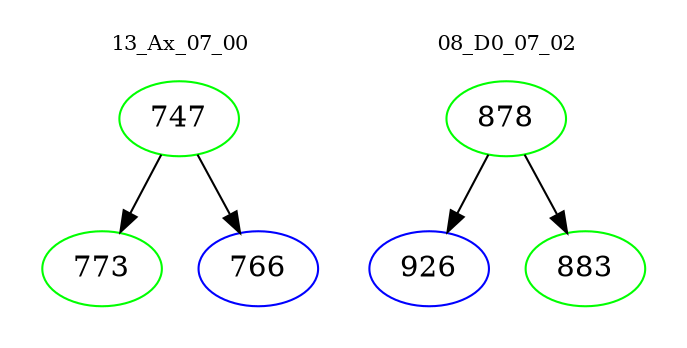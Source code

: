 digraph{
subgraph cluster_0 {
color = white
label = "13_Ax_07_00";
fontsize=10;
T0_747 [label="747", color="green"]
T0_747 -> T0_773 [color="black"]
T0_773 [label="773", color="green"]
T0_747 -> T0_766 [color="black"]
T0_766 [label="766", color="blue"]
}
subgraph cluster_1 {
color = white
label = "08_D0_07_02";
fontsize=10;
T1_878 [label="878", color="green"]
T1_878 -> T1_926 [color="black"]
T1_926 [label="926", color="blue"]
T1_878 -> T1_883 [color="black"]
T1_883 [label="883", color="green"]
}
}
